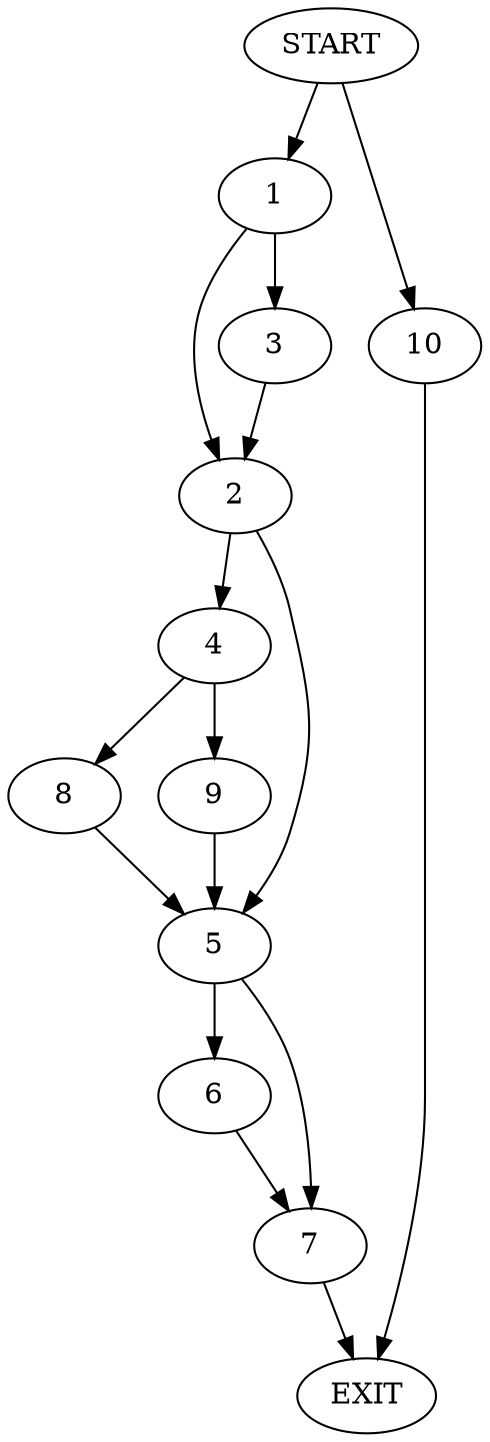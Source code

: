 digraph {
0 [label="START"]
11 [label="EXIT"]
0 -> 1
1 -> 2
1 -> 3
2 -> 4
2 -> 5
3 -> 2
5 -> 6
5 -> 7
4 -> 8
4 -> 9
9 -> 5
8 -> 5
7 -> 11
6 -> 7
0 -> 10
10 -> 11
}

